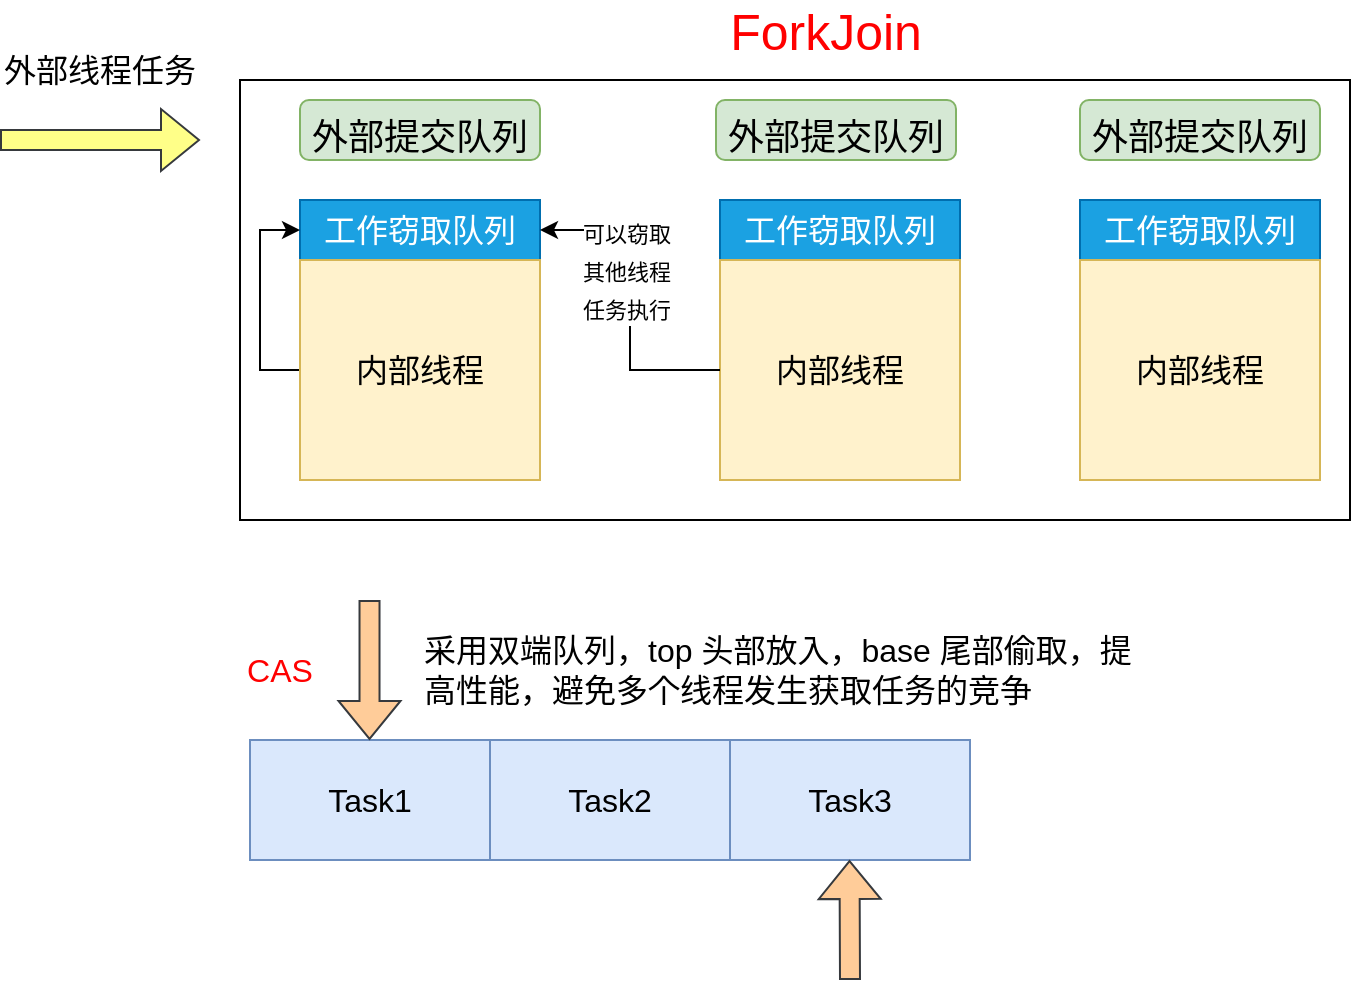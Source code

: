 <mxfile version="20.8.8" type="github">
  <diagram name="第 1 页" id="Bo4sXE9dyVkVFhJZGGRL">
    <mxGraphModel dx="637" dy="408" grid="1" gridSize="10" guides="1" tooltips="1" connect="1" arrows="1" fold="1" page="1" pageScale="1" pageWidth="827" pageHeight="1169" math="0" shadow="0">
      <root>
        <mxCell id="0" />
        <mxCell id="1" parent="0" />
        <mxCell id="QnnA91DxhKW6ZJpCzhPi-34" value="" style="group" vertex="1" connectable="0" parent="1">
          <mxGeometry y="30" width="675" height="490" as="geometry" />
        </mxCell>
        <mxCell id="QnnA91DxhKW6ZJpCzhPi-20" value="" style="shape=flexArrow;endArrow=classic;html=1;rounded=0;fontSize=16;fontColor=#000000;fillColor=#ffff88;strokeColor=#36393d;" edge="1" parent="QnnA91DxhKW6ZJpCzhPi-34">
          <mxGeometry width="50" height="50" relative="1" as="geometry">
            <mxPoint y="70" as="sourcePoint" />
            <mxPoint x="100" y="70" as="targetPoint" />
          </mxGeometry>
        </mxCell>
        <mxCell id="QnnA91DxhKW6ZJpCzhPi-21" value="外部线程任务" style="text;html=1;strokeColor=none;fillColor=none;align=center;verticalAlign=middle;whiteSpace=wrap;rounded=0;fontSize=16;fontColor=#000000;" vertex="1" parent="QnnA91DxhKW6ZJpCzhPi-34">
          <mxGeometry y="20" width="100" height="30" as="geometry" />
        </mxCell>
        <mxCell id="QnnA91DxhKW6ZJpCzhPi-1" value="&lt;font style=&quot;font-size: 25px;&quot; color=&quot;#ff0000&quot;&gt;ForkJoin&lt;/font&gt;" style="text;html=1;strokeColor=none;fillColor=none;align=center;verticalAlign=middle;whiteSpace=wrap;rounded=0;" vertex="1" parent="QnnA91DxhKW6ZJpCzhPi-34">
          <mxGeometry x="358" width="110" height="30" as="geometry" />
        </mxCell>
        <mxCell id="QnnA91DxhKW6ZJpCzhPi-2" value="" style="rounded=0;whiteSpace=wrap;html=1;fontSize=25;fontColor=#FF0000;" vertex="1" parent="QnnA91DxhKW6ZJpCzhPi-34">
          <mxGeometry x="120" y="40" width="555" height="220" as="geometry" />
        </mxCell>
        <mxCell id="QnnA91DxhKW6ZJpCzhPi-3" value="&lt;font style=&quot;font-size: 18px;&quot;&gt;外部提交队列&lt;/font&gt;" style="rounded=1;whiteSpace=wrap;html=1;fontSize=25;fillColor=#d5e8d4;strokeColor=#82b366;" vertex="1" parent="QnnA91DxhKW6ZJpCzhPi-34">
          <mxGeometry x="150" y="50" width="120" height="30" as="geometry" />
        </mxCell>
        <mxCell id="QnnA91DxhKW6ZJpCzhPi-6" value="&lt;font style=&quot;font-size: 18px;&quot;&gt;外部提交队列&lt;/font&gt;" style="rounded=1;whiteSpace=wrap;html=1;fontSize=25;fillColor=#d5e8d4;strokeColor=#82b366;" vertex="1" parent="QnnA91DxhKW6ZJpCzhPi-34">
          <mxGeometry x="358" y="50" width="120" height="30" as="geometry" />
        </mxCell>
        <mxCell id="QnnA91DxhKW6ZJpCzhPi-7" value="&lt;font style=&quot;font-size: 18px;&quot;&gt;外部提交队列&lt;/font&gt;" style="rounded=1;whiteSpace=wrap;html=1;fontSize=25;fillColor=#d5e8d4;strokeColor=#82b366;" vertex="1" parent="QnnA91DxhKW6ZJpCzhPi-34">
          <mxGeometry x="540" y="50" width="120" height="30" as="geometry" />
        </mxCell>
        <mxCell id="QnnA91DxhKW6ZJpCzhPi-12" value="" style="group" vertex="1" connectable="0" parent="QnnA91DxhKW6ZJpCzhPi-34">
          <mxGeometry x="150" y="100" width="120" height="140" as="geometry" />
        </mxCell>
        <mxCell id="QnnA91DxhKW6ZJpCzhPi-9" value="&lt;font style=&quot;font-size: 16px;&quot;&gt;工作窃取队列&lt;/font&gt;" style="rounded=0;whiteSpace=wrap;html=1;fontSize=18;fontColor=#ffffff;fillColor=#1ba1e2;strokeColor=#006EAF;" vertex="1" parent="QnnA91DxhKW6ZJpCzhPi-12">
          <mxGeometry width="120" height="30" as="geometry" />
        </mxCell>
        <mxCell id="QnnA91DxhKW6ZJpCzhPi-23" style="edgeStyle=orthogonalEdgeStyle;rounded=0;orthogonalLoop=1;jettySize=auto;html=1;exitX=0;exitY=0.5;exitDx=0;exitDy=0;entryX=0;entryY=0.5;entryDx=0;entryDy=0;fontSize=16;fontColor=#000000;" edge="1" parent="QnnA91DxhKW6ZJpCzhPi-12" source="QnnA91DxhKW6ZJpCzhPi-10" target="QnnA91DxhKW6ZJpCzhPi-9">
          <mxGeometry relative="1" as="geometry" />
        </mxCell>
        <mxCell id="QnnA91DxhKW6ZJpCzhPi-10" value="内部线程" style="rounded=0;whiteSpace=wrap;html=1;fontSize=16;fillColor=#fff2cc;strokeColor=#d6b656;" vertex="1" parent="QnnA91DxhKW6ZJpCzhPi-12">
          <mxGeometry y="30" width="120" height="110" as="geometry" />
        </mxCell>
        <mxCell id="QnnA91DxhKW6ZJpCzhPi-13" value="" style="group" vertex="1" connectable="0" parent="QnnA91DxhKW6ZJpCzhPi-34">
          <mxGeometry x="360" y="100" width="120" height="140" as="geometry" />
        </mxCell>
        <mxCell id="QnnA91DxhKW6ZJpCzhPi-14" value="&lt;font style=&quot;font-size: 16px;&quot;&gt;工作窃取队列&lt;/font&gt;" style="rounded=0;whiteSpace=wrap;html=1;fontSize=18;fontColor=#ffffff;fillColor=#1ba1e2;strokeColor=#006EAF;" vertex="1" parent="QnnA91DxhKW6ZJpCzhPi-13">
          <mxGeometry width="120" height="30" as="geometry" />
        </mxCell>
        <mxCell id="QnnA91DxhKW6ZJpCzhPi-15" value="内部线程" style="rounded=0;whiteSpace=wrap;html=1;fontSize=16;fillColor=#fff2cc;strokeColor=#d6b656;" vertex="1" parent="QnnA91DxhKW6ZJpCzhPi-13">
          <mxGeometry y="30" width="120" height="110" as="geometry" />
        </mxCell>
        <mxCell id="QnnA91DxhKW6ZJpCzhPi-16" value="" style="group" vertex="1" connectable="0" parent="QnnA91DxhKW6ZJpCzhPi-34">
          <mxGeometry x="540" y="100" width="120" height="140" as="geometry" />
        </mxCell>
        <mxCell id="QnnA91DxhKW6ZJpCzhPi-33" value="" style="edgeStyle=orthogonalEdgeStyle;rounded=0;orthogonalLoop=1;jettySize=auto;html=1;fontSize=11;fontColor=#000000;" edge="1" parent="QnnA91DxhKW6ZJpCzhPi-16" source="QnnA91DxhKW6ZJpCzhPi-17" target="QnnA91DxhKW6ZJpCzhPi-18">
          <mxGeometry relative="1" as="geometry" />
        </mxCell>
        <mxCell id="QnnA91DxhKW6ZJpCzhPi-17" value="&lt;font style=&quot;font-size: 16px;&quot;&gt;工作窃取队列&lt;/font&gt;" style="rounded=0;whiteSpace=wrap;html=1;fontSize=18;fontColor=#ffffff;fillColor=#1ba1e2;strokeColor=#006EAF;" vertex="1" parent="QnnA91DxhKW6ZJpCzhPi-16">
          <mxGeometry width="120" height="30" as="geometry" />
        </mxCell>
        <mxCell id="QnnA91DxhKW6ZJpCzhPi-18" value="内部线程" style="rounded=0;whiteSpace=wrap;html=1;fontSize=16;fillColor=#fff2cc;strokeColor=#d6b656;" vertex="1" parent="QnnA91DxhKW6ZJpCzhPi-16">
          <mxGeometry y="30" width="120" height="110" as="geometry" />
        </mxCell>
        <mxCell id="QnnA91DxhKW6ZJpCzhPi-24" style="edgeStyle=orthogonalEdgeStyle;rounded=0;orthogonalLoop=1;jettySize=auto;html=1;exitX=0;exitY=0.5;exitDx=0;exitDy=0;entryX=1;entryY=0.5;entryDx=0;entryDy=0;fontSize=16;fontColor=#000000;" edge="1" parent="QnnA91DxhKW6ZJpCzhPi-34" source="QnnA91DxhKW6ZJpCzhPi-15" target="QnnA91DxhKW6ZJpCzhPi-9">
          <mxGeometry relative="1" as="geometry" />
        </mxCell>
        <mxCell id="QnnA91DxhKW6ZJpCzhPi-31" value="&lt;font style=&quot;font-size: 11px;&quot;&gt;可以窃取&lt;br&gt;其他线程&lt;br&gt;任务执行&lt;br&gt;&lt;/font&gt;" style="edgeLabel;html=1;align=center;verticalAlign=middle;resizable=0;points=[];fontSize=16;fontColor=#000000;" vertex="1" connectable="0" parent="QnnA91DxhKW6ZJpCzhPi-24">
          <mxGeometry x="0.202" y="2" relative="1" as="geometry">
            <mxPoint as="offset" />
          </mxGeometry>
        </mxCell>
        <mxCell id="QnnA91DxhKW6ZJpCzhPi-25" value="Task1" style="rounded=0;whiteSpace=wrap;html=1;fontSize=16;fillColor=#dae8fc;strokeColor=#6c8ebf;" vertex="1" parent="QnnA91DxhKW6ZJpCzhPi-34">
          <mxGeometry x="125" y="370" width="120" height="60" as="geometry" />
        </mxCell>
        <mxCell id="QnnA91DxhKW6ZJpCzhPi-26" value="Task2" style="rounded=0;whiteSpace=wrap;html=1;fontSize=16;fillColor=#dae8fc;strokeColor=#6c8ebf;" vertex="1" parent="QnnA91DxhKW6ZJpCzhPi-34">
          <mxGeometry x="245" y="370" width="120" height="60" as="geometry" />
        </mxCell>
        <mxCell id="QnnA91DxhKW6ZJpCzhPi-27" value="Task3" style="rounded=0;whiteSpace=wrap;html=1;fontSize=16;fillColor=#dae8fc;strokeColor=#6c8ebf;" vertex="1" parent="QnnA91DxhKW6ZJpCzhPi-34">
          <mxGeometry x="365" y="370" width="120" height="60" as="geometry" />
        </mxCell>
        <mxCell id="QnnA91DxhKW6ZJpCzhPi-28" value="" style="shape=flexArrow;endArrow=classic;html=1;rounded=0;fontSize=16;fontColor=#000000;fillColor=#ffcc99;strokeColor=#36393d;" edge="1" parent="QnnA91DxhKW6ZJpCzhPi-34">
          <mxGeometry width="50" height="50" relative="1" as="geometry">
            <mxPoint x="184.76" y="300" as="sourcePoint" />
            <mxPoint x="184.76" y="370" as="targetPoint" />
          </mxGeometry>
        </mxCell>
        <mxCell id="QnnA91DxhKW6ZJpCzhPi-29" value="" style="shape=flexArrow;endArrow=classic;html=1;rounded=0;fontSize=16;fontColor=#000000;fillColor=#ffcc99;strokeColor=#36393d;" edge="1" parent="QnnA91DxhKW6ZJpCzhPi-34">
          <mxGeometry width="50" height="50" relative="1" as="geometry">
            <mxPoint x="425" y="490" as="sourcePoint" />
            <mxPoint x="424.76" y="430" as="targetPoint" />
          </mxGeometry>
        </mxCell>
        <mxCell id="QnnA91DxhKW6ZJpCzhPi-30" value="采用双端队列，top 头部放入，base 尾部偷取，提高性能，避免多个线程发生获取任务的竞争" style="text;html=1;strokeColor=none;fillColor=none;align=left;verticalAlign=middle;whiteSpace=wrap;rounded=0;fontSize=16;fontColor=#000000;" vertex="1" parent="QnnA91DxhKW6ZJpCzhPi-34">
          <mxGeometry x="210" y="320" width="370" height="30" as="geometry" />
        </mxCell>
        <mxCell id="QnnA91DxhKW6ZJpCzhPi-35" value="&lt;font style=&quot;font-size: 16px;&quot; color=&quot;#ff0000&quot;&gt;CAS&lt;/font&gt;" style="text;html=1;strokeColor=none;fillColor=none;align=center;verticalAlign=middle;whiteSpace=wrap;rounded=0;fontSize=11;fontColor=#000000;" vertex="1" parent="QnnA91DxhKW6ZJpCzhPi-34">
          <mxGeometry x="120" y="320" width="40" height="30" as="geometry" />
        </mxCell>
      </root>
    </mxGraphModel>
  </diagram>
</mxfile>

